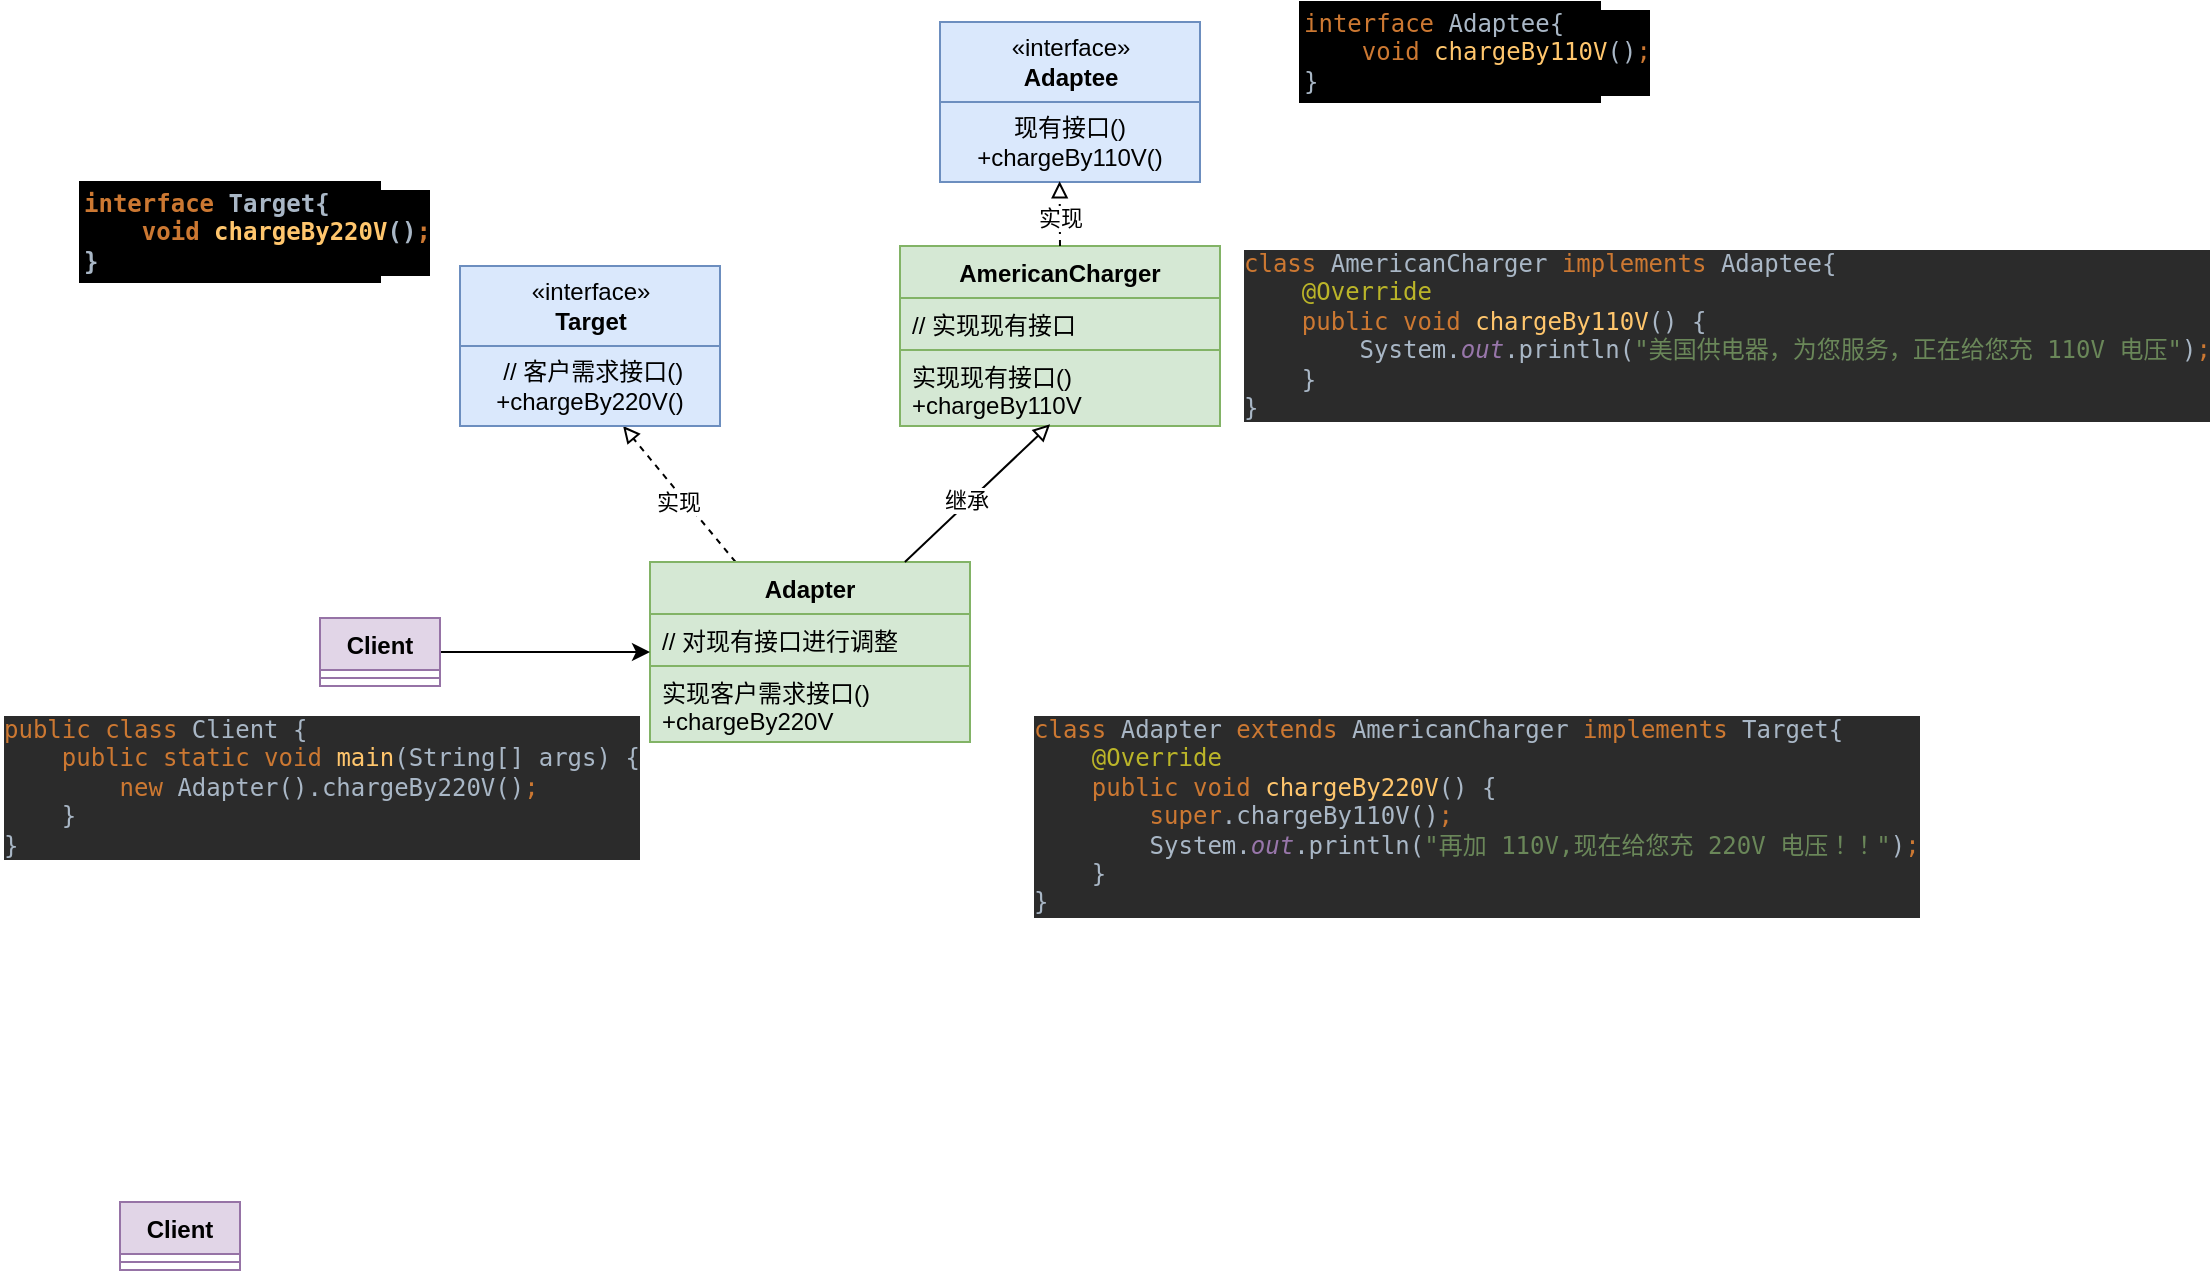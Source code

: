 <mxfile version="24.6.4" type="github">
  <diagram name="第 1 页" id="GOTWjWaWPx1nvQpMh8TC">
    <mxGraphModel dx="1018" dy="604" grid="1" gridSize="10" guides="1" tooltips="1" connect="1" arrows="1" fold="1" page="1" pageScale="1" pageWidth="827" pageHeight="1169" math="0" shadow="0">
      <root>
        <mxCell id="0" />
        <mxCell id="1" parent="0" />
        <mxCell id="-1Fb4ExeyZdDaXRtTaiA-1" value="&lt;div&gt;&lt;br&gt;&lt;/div&gt;" style="html=1;whiteSpace=wrap;fillColor=#dae8fc;strokeColor=#6c8ebf;" vertex="1" parent="1">
          <mxGeometry x="240" y="222" width="130" height="80" as="geometry" />
        </mxCell>
        <mxCell id="-1Fb4ExeyZdDaXRtTaiA-23" style="rounded=0;orthogonalLoop=1;jettySize=auto;html=1;dashed=1;endArrow=block;endFill=0;" edge="1" parent="1" source="-1Fb4ExeyZdDaXRtTaiA-3" target="-1Fb4ExeyZdDaXRtTaiA-9">
          <mxGeometry relative="1" as="geometry" />
        </mxCell>
        <mxCell id="-1Fb4ExeyZdDaXRtTaiA-35" value="实现" style="edgeLabel;html=1;align=center;verticalAlign=middle;resizable=0;points=[];fontFamily=Helvetica;fontSize=11;fontColor=default;labelBackgroundColor=default;" vertex="1" connectable="0" parent="-1Fb4ExeyZdDaXRtTaiA-23">
          <mxGeometry x="-0.187" y="1" relative="1" as="geometry">
            <mxPoint x="-5" y="-3" as="offset" />
          </mxGeometry>
        </mxCell>
        <mxCell id="-1Fb4ExeyZdDaXRtTaiA-3" value="Adapter" style="swimlane;fontStyle=1;align=center;verticalAlign=top;childLayout=stackLayout;horizontal=1;startSize=26;horizontalStack=0;resizeParent=1;resizeParentMax=0;resizeLast=0;collapsible=1;marginBottom=0;whiteSpace=wrap;html=1;fillColor=#d5e8d4;strokeColor=#82b366;" vertex="1" parent="1">
          <mxGeometry x="335" y="370" width="160" height="90" as="geometry" />
        </mxCell>
        <mxCell id="-1Fb4ExeyZdDaXRtTaiA-4" value="// 对现有接口进行调整" style="text;strokeColor=#82b366;fillColor=#d5e8d4;align=left;verticalAlign=top;spacingLeft=4;spacingRight=4;overflow=hidden;rotatable=0;points=[[0,0.5],[1,0.5]];portConstraint=eastwest;whiteSpace=wrap;html=1;" vertex="1" parent="-1Fb4ExeyZdDaXRtTaiA-3">
          <mxGeometry y="26" width="160" height="26" as="geometry" />
        </mxCell>
        <mxCell id="-1Fb4ExeyZdDaXRtTaiA-6" value="实现客户需求接口()&lt;div&gt;&lt;span style=&quot;background-color: initial;&quot;&gt;+chargeBy220V&lt;/span&gt;&lt;br&gt;&lt;/div&gt;" style="text;strokeColor=#82b366;fillColor=#d5e8d4;align=left;verticalAlign=top;spacingLeft=4;spacingRight=4;overflow=hidden;rotatable=0;points=[[0,0.5],[1,0.5]];portConstraint=eastwest;whiteSpace=wrap;html=1;" vertex="1" parent="-1Fb4ExeyZdDaXRtTaiA-3">
          <mxGeometry y="52" width="160" height="38" as="geometry" />
        </mxCell>
        <mxCell id="-1Fb4ExeyZdDaXRtTaiA-8" value="&lt;span style=&quot;text-wrap: wrap;&quot;&gt;«interface»&lt;/span&gt;&lt;br style=&quot;text-wrap: wrap;&quot;&gt;&lt;b style=&quot;text-wrap: wrap;&quot;&gt;Target&lt;/b&gt;" style="text;html=1;align=center;verticalAlign=middle;resizable=0;points=[];autosize=1;strokeColor=#6c8ebf;fillColor=#dae8fc;strokeWidth=0;opacity=0;" vertex="1" parent="1">
          <mxGeometry x="265" y="222" width="80" height="40" as="geometry" />
        </mxCell>
        <mxCell id="-1Fb4ExeyZdDaXRtTaiA-9" value="&lt;div style=&quot;&quot;&gt;&lt;span style=&quot;background-color: initial;&quot;&gt;&amp;nbsp;// 客户需求接口()&lt;/span&gt;&lt;/div&gt;&lt;div style=&quot;&quot;&gt;+chargeBy220V()&lt;br&gt;&lt;/div&gt;" style="rounded=0;whiteSpace=wrap;html=1;fillColor=#dae8fc;strokeColor=#6c8ebf;align=center;fontStyle=0;horizontal=1;verticalAlign=middle;spacingTop=0;spacing=2;" vertex="1" parent="1">
          <mxGeometry x="240" y="262" width="130" height="40" as="geometry" />
        </mxCell>
        <mxCell id="-1Fb4ExeyZdDaXRtTaiA-10" value="&lt;div&gt;&lt;br&gt;&lt;/div&gt;" style="html=1;whiteSpace=wrap;fillColor=#dae8fc;strokeColor=#6c8ebf;" vertex="1" parent="1">
          <mxGeometry x="480" y="100" width="130" height="80" as="geometry" />
        </mxCell>
        <mxCell id="-1Fb4ExeyZdDaXRtTaiA-11" value="&lt;span style=&quot;text-wrap: wrap;&quot;&gt;«interface»&lt;/span&gt;&lt;br style=&quot;text-wrap: wrap;&quot;&gt;&lt;b style=&quot;text-wrap: wrap;&quot;&gt;Adaptee&lt;/b&gt;" style="text;html=1;align=center;verticalAlign=middle;resizable=0;points=[];autosize=1;strokeColor=#6c8ebf;fillColor=#dae8fc;opacity=0;" vertex="1" parent="1">
          <mxGeometry x="505" y="100" width="80" height="40" as="geometry" />
        </mxCell>
        <mxCell id="-1Fb4ExeyZdDaXRtTaiA-12" value="现有接口()&lt;div&gt;+chargeBy110V()&lt;br&gt;&lt;/div&gt;" style="rounded=0;whiteSpace=wrap;html=1;fillColor=#dae8fc;strokeColor=#6c8ebf;" vertex="1" parent="1">
          <mxGeometry x="480" y="140" width="130" height="40" as="geometry" />
        </mxCell>
        <mxCell id="-1Fb4ExeyZdDaXRtTaiA-22" style="edgeStyle=orthogonalEdgeStyle;rounded=0;orthogonalLoop=1;jettySize=auto;html=1;entryX=0;entryY=0.5;entryDx=0;entryDy=0;" edge="1" parent="1" source="-1Fb4ExeyZdDaXRtTaiA-17" target="-1Fb4ExeyZdDaXRtTaiA-3">
          <mxGeometry relative="1" as="geometry" />
        </mxCell>
        <mxCell id="-1Fb4ExeyZdDaXRtTaiA-17" value="Client" style="swimlane;fontStyle=1;align=center;verticalAlign=top;childLayout=stackLayout;horizontal=1;startSize=26;horizontalStack=0;resizeParent=1;resizeParentMax=0;resizeLast=0;collapsible=1;marginBottom=0;whiteSpace=wrap;html=1;fillColor=#e1d5e7;strokeColor=#9673a6;" vertex="1" parent="1">
          <mxGeometry x="170" y="398" width="60" height="34" as="geometry" />
        </mxCell>
        <mxCell id="-1Fb4ExeyZdDaXRtTaiA-19" value="" style="line;strokeWidth=1;fillColor=#e1d5e7;align=left;verticalAlign=middle;spacingTop=-1;spacingLeft=3;spacingRight=3;rotatable=0;labelPosition=right;points=[];portConstraint=eastwest;strokeColor=#9673a6;" vertex="1" parent="-1Fb4ExeyZdDaXRtTaiA-17">
          <mxGeometry y="26" width="60" height="8" as="geometry" />
        </mxCell>
        <mxCell id="-1Fb4ExeyZdDaXRtTaiA-29" value="AmericanCharger" style="swimlane;fontStyle=1;align=center;verticalAlign=top;childLayout=stackLayout;horizontal=1;startSize=26;horizontalStack=0;resizeParent=1;resizeParentMax=0;resizeLast=0;collapsible=1;marginBottom=0;whiteSpace=wrap;html=1;fillColor=#d5e8d4;strokeColor=#82b366;" vertex="1" parent="1">
          <mxGeometry x="460" y="212" width="160" height="90" as="geometry" />
        </mxCell>
        <mxCell id="-1Fb4ExeyZdDaXRtTaiA-30" value="// 实现现有接口" style="text;strokeColor=#82b366;fillColor=#d5e8d4;align=left;verticalAlign=top;spacingLeft=4;spacingRight=4;overflow=hidden;rotatable=0;points=[[0,0.5],[1,0.5]];portConstraint=eastwest;whiteSpace=wrap;html=1;" vertex="1" parent="-1Fb4ExeyZdDaXRtTaiA-29">
          <mxGeometry y="26" width="160" height="26" as="geometry" />
        </mxCell>
        <mxCell id="-1Fb4ExeyZdDaXRtTaiA-31" value="实现现有接口()&lt;div&gt;+chargeBy110V&lt;br&gt;&lt;/div&gt;" style="text;strokeColor=#82b366;fillColor=#d5e8d4;align=left;verticalAlign=top;spacingLeft=4;spacingRight=4;overflow=hidden;rotatable=0;points=[[0,0.5],[1,0.5]];portConstraint=eastwest;whiteSpace=wrap;html=1;" vertex="1" parent="-1Fb4ExeyZdDaXRtTaiA-29">
          <mxGeometry y="52" width="160" height="38" as="geometry" />
        </mxCell>
        <mxCell id="-1Fb4ExeyZdDaXRtTaiA-33" style="rounded=0;orthogonalLoop=1;jettySize=auto;html=1;dashed=1;endArrow=block;endFill=0;entryX=0.46;entryY=0.991;entryDx=0;entryDy=0;entryPerimeter=0;exitX=0.5;exitY=0;exitDx=0;exitDy=0;" edge="1" parent="1" source="-1Fb4ExeyZdDaXRtTaiA-29" target="-1Fb4ExeyZdDaXRtTaiA-12">
          <mxGeometry relative="1" as="geometry">
            <mxPoint x="558.734" y="410" as="sourcePoint" />
            <mxPoint x="489.734" y="330" as="targetPoint" />
          </mxGeometry>
        </mxCell>
        <mxCell id="-1Fb4ExeyZdDaXRtTaiA-36" value="实现" style="edgeLabel;html=1;align=center;verticalAlign=middle;resizable=0;points=[];fontFamily=Helvetica;fontSize=11;fontColor=default;labelBackgroundColor=default;" vertex="1" connectable="0" parent="-1Fb4ExeyZdDaXRtTaiA-33">
          <mxGeometry x="-0.125" y="1" relative="1" as="geometry">
            <mxPoint x="1" as="offset" />
          </mxGeometry>
        </mxCell>
        <mxCell id="-1Fb4ExeyZdDaXRtTaiA-34" style="rounded=0;orthogonalLoop=1;jettySize=auto;html=1;entryX=0.469;entryY=0.978;entryDx=0;entryDy=0;entryPerimeter=0;endArrow=block;endFill=0;" edge="1" parent="1" source="-1Fb4ExeyZdDaXRtTaiA-3" target="-1Fb4ExeyZdDaXRtTaiA-31">
          <mxGeometry relative="1" as="geometry" />
        </mxCell>
        <mxCell id="-1Fb4ExeyZdDaXRtTaiA-37" value="继承" style="edgeLabel;html=1;align=center;verticalAlign=middle;resizable=0;points=[];fontFamily=Helvetica;fontSize=11;fontColor=default;labelBackgroundColor=default;" vertex="1" connectable="0" parent="-1Fb4ExeyZdDaXRtTaiA-34">
          <mxGeometry x="-0.142" y="2" relative="1" as="geometry">
            <mxPoint as="offset" />
          </mxGeometry>
        </mxCell>
        <mxCell id="-1Fb4ExeyZdDaXRtTaiA-40" value="&lt;div style=&quot;color: rgb(169, 183, 198); font-family: &amp;quot;JetBrains Mono&amp;quot;, monospace; font-size: 9pt; white-space: pre;&quot;&gt;&lt;span style=&quot;color:#cc7832;&quot;&gt;interface &lt;/span&gt;Target{&lt;br&gt;    &lt;span style=&quot;color:#cc7832;&quot;&gt;void &lt;/span&gt;&lt;span style=&quot;color:#ffc66d;&quot;&gt;chargeBy220V&lt;/span&gt;()&lt;span style=&quot;color:#cc7832;&quot;&gt;;&lt;br&gt;&lt;/span&gt;}&lt;br&gt;&lt;/div&gt;" style="rounded=0;whiteSpace=wrap;html=1;fontFamily=Helvetica;fontSize=11;fontColor=default;labelBackgroundColor=#000000;align=left;fontStyle=1;fillColor=#000000;" vertex="1" parent="1">
          <mxGeometry x="50" y="180" width="150" height="50" as="geometry" />
        </mxCell>
        <mxCell id="-1Fb4ExeyZdDaXRtTaiA-42" value="&lt;div style=&quot;color: rgb(169, 183, 198); font-family: &amp;quot;JetBrains Mono&amp;quot;, monospace; font-size: 9pt; white-space: pre;&quot;&gt;&lt;span style=&quot;color:#cc7832;&quot;&gt;interface &lt;/span&gt;Adaptee{&lt;br&gt;    &lt;span style=&quot;color:#cc7832;&quot;&gt;void &lt;/span&gt;&lt;span style=&quot;color:#ffc66d;&quot;&gt;chargeBy110V&lt;/span&gt;()&lt;span style=&quot;color:#cc7832;&quot;&gt;;&lt;br&gt;&lt;/span&gt;}&lt;/div&gt;" style="rounded=0;whiteSpace=wrap;html=1;fontFamily=Helvetica;fontSize=11;fontColor=default;labelBackgroundColor=#000000;align=left;fillColor=#000000;" vertex="1" parent="1">
          <mxGeometry x="660" y="90" width="150" height="50" as="geometry" />
        </mxCell>
        <mxCell id="-1Fb4ExeyZdDaXRtTaiA-43" value="&lt;div style=&quot;background-color:#2b2b2b;color:#a9b7c6;font-family:&#39;JetBrains Mono&#39;,monospace;font-size:9.0pt;white-space:pre;&quot;&gt;&lt;span style=&quot;color:#cc7832;&quot;&gt;class &lt;/span&gt;AmericanCharger &lt;span style=&quot;color:#cc7832;&quot;&gt;implements &lt;/span&gt;Adaptee{&lt;br&gt;    &lt;span style=&quot;color:#bbb529;&quot;&gt;@Override&lt;br&gt;&lt;/span&gt;&lt;span style=&quot;color:#bbb529;&quot;&gt;    &lt;/span&gt;&lt;span style=&quot;color:#cc7832;&quot;&gt;public void &lt;/span&gt;&lt;span style=&quot;color:#ffc66d;&quot;&gt;chargeBy110V&lt;/span&gt;() {&lt;br&gt;        System.&lt;span style=&quot;color:#9876aa;font-style:italic;&quot;&gt;out&lt;/span&gt;.println(&lt;span style=&quot;color:#6a8759;&quot;&gt;&quot;&lt;/span&gt;&lt;span style=&quot;color:#6a8759;font-family:&#39;宋体&#39;,monospace;&quot;&gt;美国供电器，为您服务，正在给您充&lt;/span&gt;&lt;span style=&quot;color:#6a8759;&quot;&gt; 110V &lt;/span&gt;&lt;span style=&quot;color:#6a8759;font-family:&#39;宋体&#39;,monospace;&quot;&gt;电压&lt;/span&gt;&lt;span style=&quot;color:#6a8759;&quot;&gt;&quot;&lt;/span&gt;)&lt;span style=&quot;color:#cc7832;&quot;&gt;;&lt;br&gt;&lt;/span&gt;&lt;span style=&quot;color:#cc7832;&quot;&gt;    &lt;/span&gt;}&lt;br&gt;}&lt;br&gt;&lt;/div&gt;" style="text;whiteSpace=wrap;html=1;fontFamily=Helvetica;fontSize=11;fontColor=default;labelBackgroundColor=default;" vertex="1" parent="1">
          <mxGeometry x="630" y="207" width="470" height="110" as="geometry" />
        </mxCell>
        <mxCell id="-1Fb4ExeyZdDaXRtTaiA-44" value="&lt;div style=&quot;background-color:#2b2b2b;color:#a9b7c6;font-family:&#39;JetBrains Mono&#39;,monospace;font-size:9.0pt;white-space:pre;&quot;&gt;&lt;span style=&quot;color:#cc7832;&quot;&gt;class &lt;/span&gt;Adapter &lt;span style=&quot;color:#cc7832;&quot;&gt;extends &lt;/span&gt;AmericanCharger &lt;span style=&quot;color:#cc7832;&quot;&gt;implements &lt;/span&gt;Target{&lt;br&gt;    &lt;span style=&quot;color:#bbb529;&quot;&gt;@Override&lt;br&gt;&lt;/span&gt;&lt;span style=&quot;color:#bbb529;&quot;&gt;    &lt;/span&gt;&lt;span style=&quot;color:#cc7832;&quot;&gt;public void &lt;/span&gt;&lt;span style=&quot;color:#ffc66d;&quot;&gt;chargeBy220V&lt;/span&gt;() {&lt;br&gt;        &lt;span style=&quot;color:#cc7832;&quot;&gt;super&lt;/span&gt;.chargeBy110V()&lt;span style=&quot;color:#cc7832;&quot;&gt;;&lt;br&gt;&lt;/span&gt;&lt;span style=&quot;color:#cc7832;&quot;&gt;        &lt;/span&gt;System.&lt;span style=&quot;color:#9876aa;font-style:italic;&quot;&gt;out&lt;/span&gt;.println(&lt;span style=&quot;color:#6a8759;&quot;&gt;&quot;&lt;/span&gt;&lt;span style=&quot;color:#6a8759;font-family:&#39;宋体&#39;,monospace;&quot;&gt;再加&lt;/span&gt;&lt;span style=&quot;color:#6a8759;&quot;&gt; 110V,&lt;/span&gt;&lt;span style=&quot;color:#6a8759;font-family:&#39;宋体&#39;,monospace;&quot;&gt;现在给您充&lt;/span&gt;&lt;span style=&quot;color:#6a8759;&quot;&gt; 220V &lt;/span&gt;&lt;span style=&quot;color:#6a8759;font-family:&#39;宋体&#39;,monospace;&quot;&gt;电压！！&lt;/span&gt;&lt;span style=&quot;color:#6a8759;&quot;&gt;&quot;&lt;/span&gt;)&lt;span style=&quot;color:#cc7832;&quot;&gt;;&lt;br&gt;&lt;/span&gt;&lt;span style=&quot;color:#cc7832;&quot;&gt;    &lt;/span&gt;}&lt;br&gt;}&lt;/div&gt;" style="text;whiteSpace=wrap;html=1;fontFamily=Helvetica;fontSize=11;fontColor=default;labelBackgroundColor=default;" vertex="1" parent="1">
          <mxGeometry x="525" y="440" width="420" height="120" as="geometry" />
        </mxCell>
        <mxCell id="-1Fb4ExeyZdDaXRtTaiA-45" value="&lt;div style=&quot;background-color:#2b2b2b;color:#a9b7c6;font-family:&#39;JetBrains Mono&#39;,monospace;font-size:9.0pt;white-space:pre;&quot;&gt;&lt;span style=&quot;color:#cc7832;&quot;&gt;public class &lt;/span&gt;Client {&lt;br&gt;    &lt;span style=&quot;color:#cc7832;&quot;&gt;public static void &lt;/span&gt;&lt;span style=&quot;color:#ffc66d;&quot;&gt;main&lt;/span&gt;(String[] args) {&lt;br&gt;        &lt;span style=&quot;color:#cc7832;&quot;&gt;new &lt;/span&gt;Adapter().chargeBy220V()&lt;span style=&quot;color:#cc7832;&quot;&gt;;&lt;br&gt;&lt;/span&gt;&lt;span style=&quot;color:#cc7832;&quot;&gt;    &lt;/span&gt;}&lt;br&gt;}&lt;/div&gt;" style="text;whiteSpace=wrap;html=1;fontFamily=Helvetica;fontSize=11;fontColor=default;labelBackgroundColor=default;" vertex="1" parent="1">
          <mxGeometry x="10" y="440" width="300" height="100" as="geometry" />
        </mxCell>
        <mxCell id="-1Fb4ExeyZdDaXRtTaiA-46" value="Client" style="swimlane;fontStyle=1;align=center;verticalAlign=top;childLayout=stackLayout;horizontal=1;startSize=26;horizontalStack=0;resizeParent=1;resizeParentMax=0;resizeLast=0;collapsible=1;marginBottom=0;whiteSpace=wrap;html=1;fillColor=#e1d5e7;strokeColor=#9673a6;" vertex="1" parent="1">
          <mxGeometry x="70" y="690" width="60" height="34" as="geometry" />
        </mxCell>
        <mxCell id="-1Fb4ExeyZdDaXRtTaiA-47" value="" style="line;strokeWidth=1;fillColor=#e1d5e7;align=left;verticalAlign=middle;spacingTop=-1;spacingLeft=3;spacingRight=3;rotatable=0;labelPosition=right;points=[];portConstraint=eastwest;strokeColor=#9673a6;" vertex="1" parent="-1Fb4ExeyZdDaXRtTaiA-46">
          <mxGeometry y="26" width="60" height="8" as="geometry" />
        </mxCell>
      </root>
    </mxGraphModel>
  </diagram>
</mxfile>
